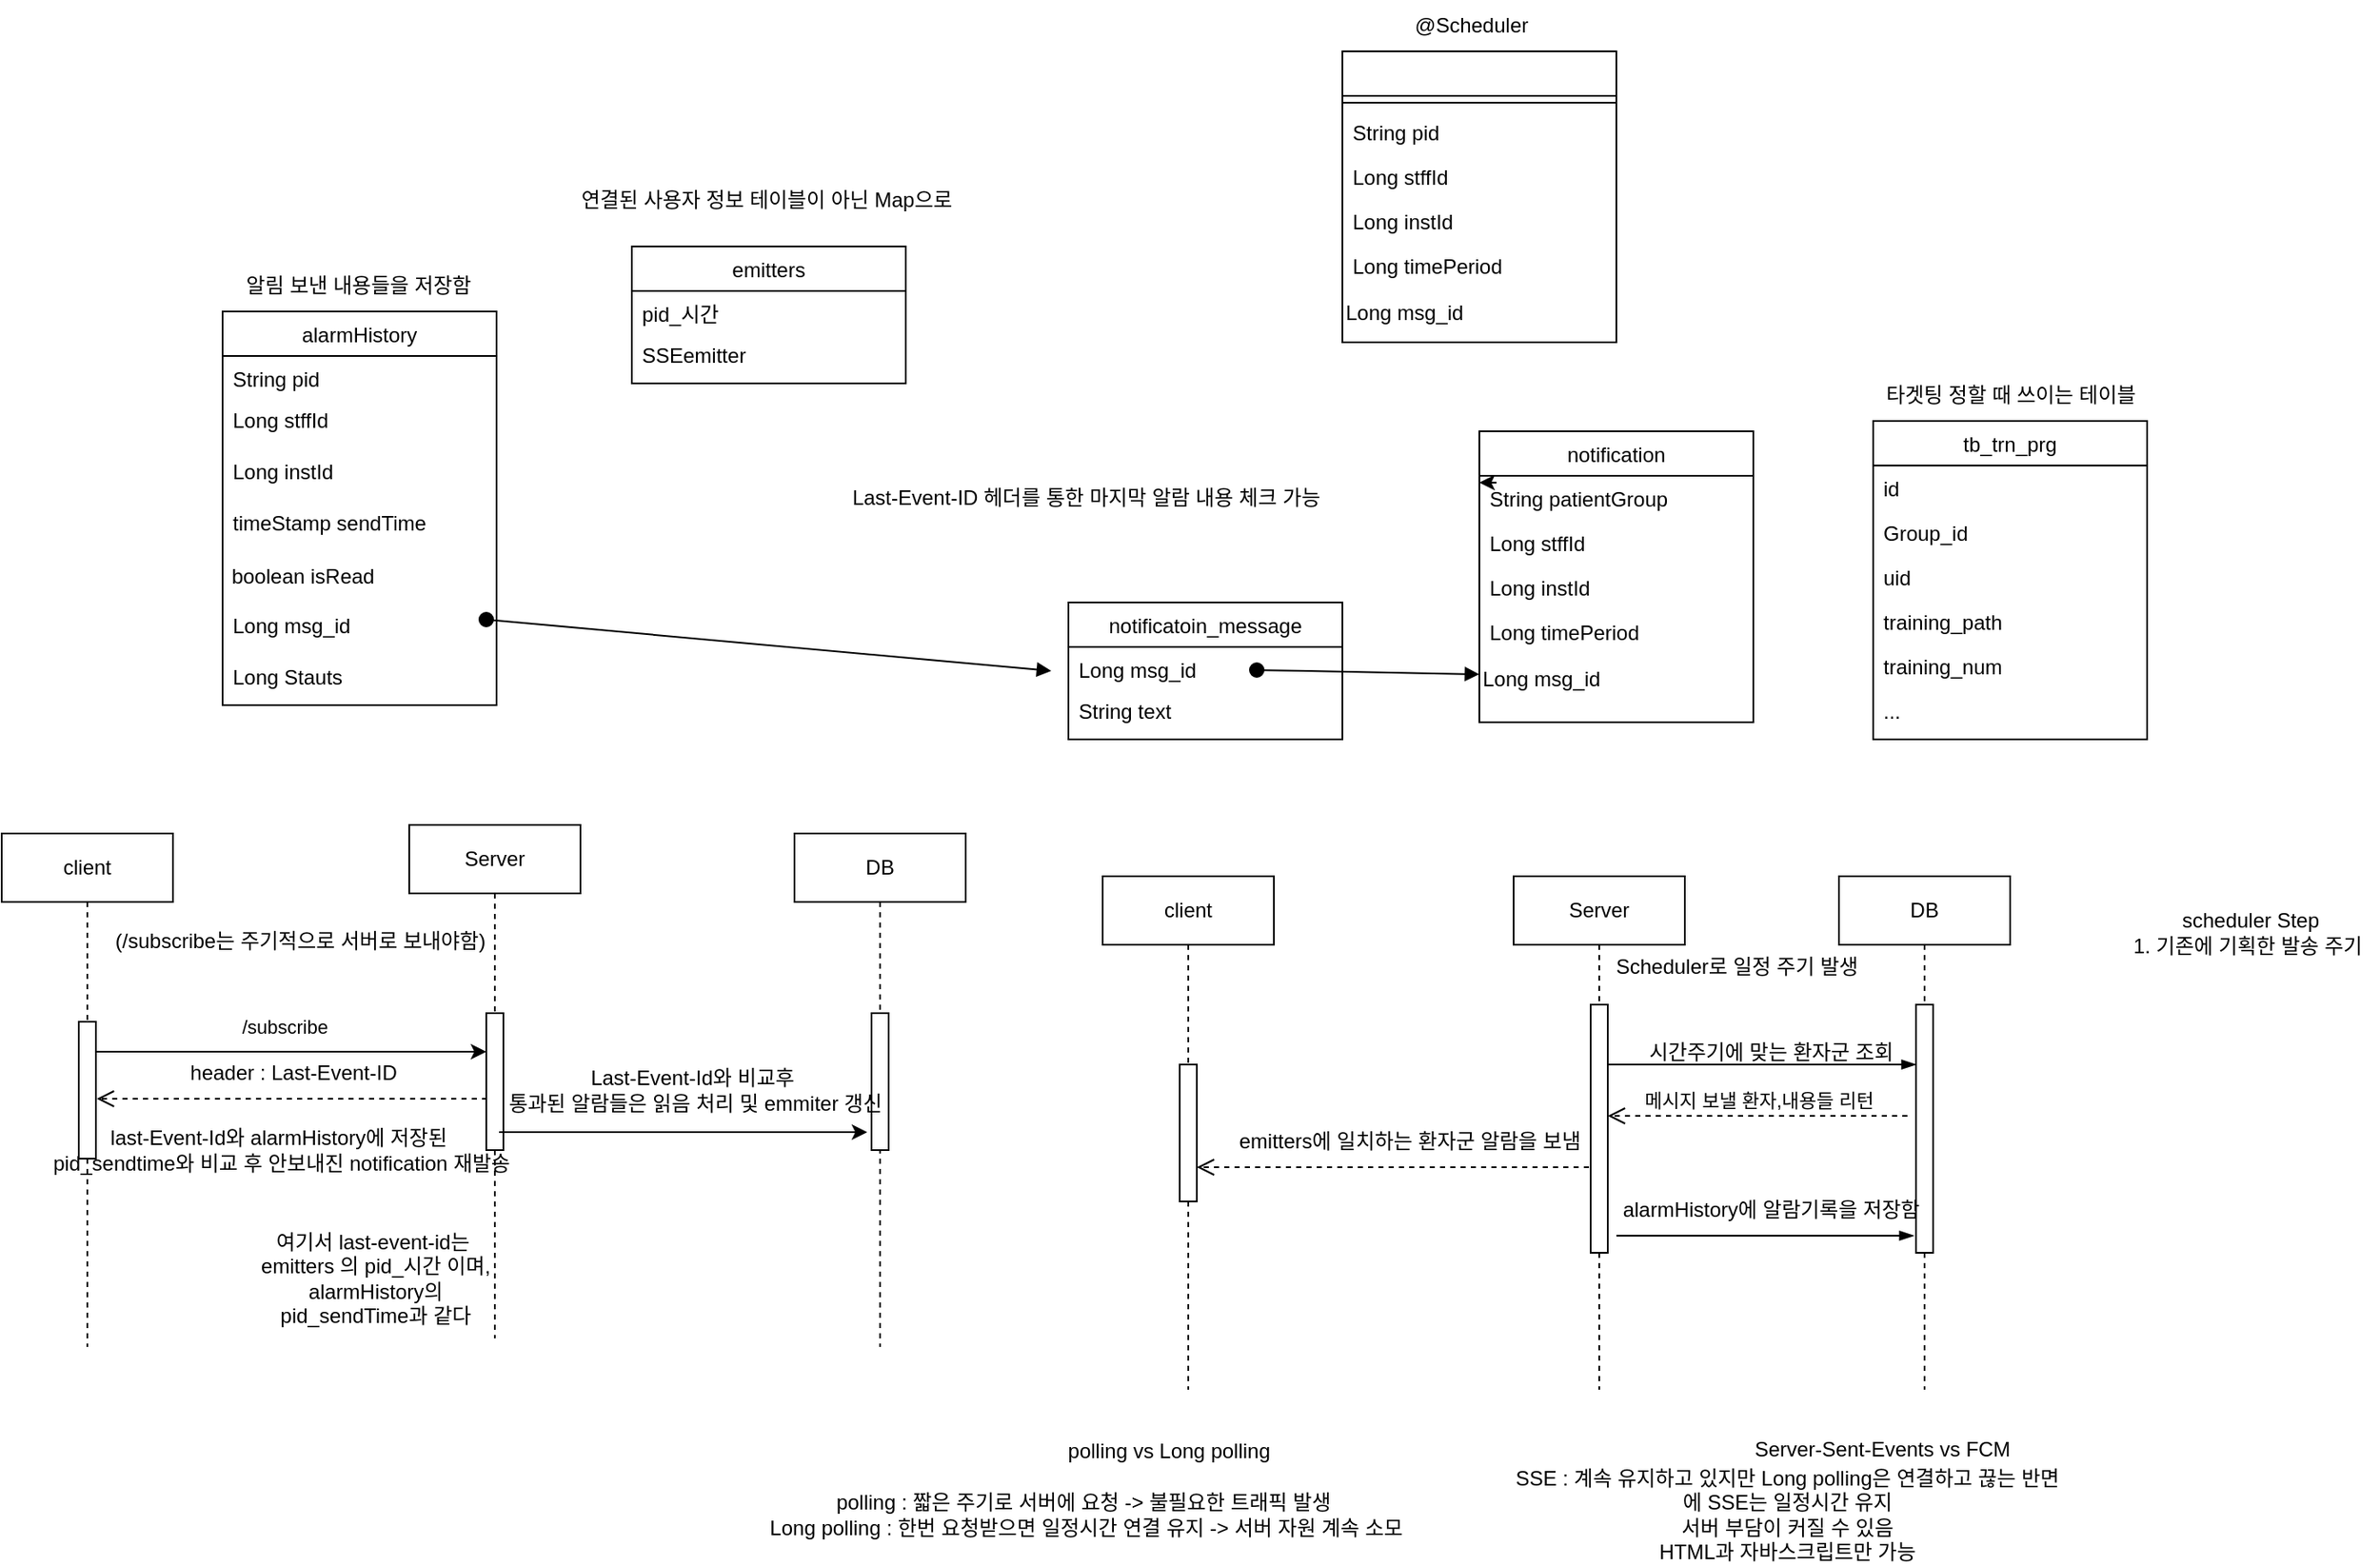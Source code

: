 <mxfile version="24.0.7" type="github">
  <diagram id="C5RBs43oDa-KdzZeNtuy" name="Page-1">
    <mxGraphModel dx="2568" dy="963" grid="1" gridSize="10" guides="1" tooltips="1" connect="1" arrows="1" fold="1" page="1" pageScale="1" pageWidth="827" pageHeight="1169" math="0" shadow="0">
      <root>
        <mxCell id="WIyWlLk6GJQsqaUBKTNV-0" />
        <mxCell id="WIyWlLk6GJQsqaUBKTNV-1" parent="WIyWlLk6GJQsqaUBKTNV-0" />
        <mxCell id="zkfFHV4jXpPFQw0GAbJ--6" value="notificatoin_message" style="swimlane;fontStyle=0;align=center;verticalAlign=top;childLayout=stackLayout;horizontal=1;startSize=26;horizontalStack=0;resizeParent=1;resizeLast=0;collapsible=1;marginBottom=0;rounded=0;shadow=0;strokeWidth=1;" parent="WIyWlLk6GJQsqaUBKTNV-1" vertex="1">
          <mxGeometry x="110" y="420" width="160" height="80" as="geometry">
            <mxRectangle x="130" y="380" width="160" height="26" as="alternateBounds" />
          </mxGeometry>
        </mxCell>
        <mxCell id="zkfFHV4jXpPFQw0GAbJ--7" value="Long msg_id" style="text;align=left;verticalAlign=top;spacingLeft=4;spacingRight=4;overflow=hidden;rotatable=0;points=[[0,0.5],[1,0.5]];portConstraint=eastwest;" parent="zkfFHV4jXpPFQw0GAbJ--6" vertex="1">
          <mxGeometry y="26" width="160" height="24" as="geometry" />
        </mxCell>
        <mxCell id="Y5CRtkHLUo_hxefOHsX1-55" value="" style="html=1;verticalAlign=bottom;startArrow=oval;startFill=1;endArrow=block;startSize=8;curved=0;rounded=0;entryX=0;entryY=0.4;entryDx=0;entryDy=0;entryPerimeter=0;" edge="1" parent="zkfFHV4jXpPFQw0GAbJ--6" target="Y5CRtkHLUo_hxefOHsX1-10">
          <mxGeometry width="60" relative="1" as="geometry">
            <mxPoint x="110" y="39.5" as="sourcePoint" />
            <mxPoint x="170" y="39.5" as="targetPoint" />
          </mxGeometry>
        </mxCell>
        <mxCell id="Y5CRtkHLUo_hxefOHsX1-9" value="String text " style="text;align=left;verticalAlign=top;spacingLeft=4;spacingRight=4;overflow=hidden;rotatable=0;points=[[0,0.5],[1,0.5]];portConstraint=eastwest;" vertex="1" parent="zkfFHV4jXpPFQw0GAbJ--6">
          <mxGeometry y="50" width="160" height="30" as="geometry" />
        </mxCell>
        <mxCell id="Y5CRtkHLUo_hxefOHsX1-41" style="edgeStyle=orthogonalEdgeStyle;rounded=0;orthogonalLoop=1;jettySize=auto;html=1;" edge="1" parent="WIyWlLk6GJQsqaUBKTNV-1">
          <mxGeometry relative="1" as="geometry">
            <mxPoint x="350" y="350" as="targetPoint" />
            <mxPoint x="360" y="350" as="sourcePoint" />
          </mxGeometry>
        </mxCell>
        <mxCell id="zkfFHV4jXpPFQw0GAbJ--13" value="notification" style="swimlane;fontStyle=0;align=center;verticalAlign=top;childLayout=stackLayout;horizontal=1;startSize=26;horizontalStack=0;resizeParent=1;resizeLast=0;collapsible=1;marginBottom=0;rounded=0;shadow=0;strokeWidth=1;" parent="WIyWlLk6GJQsqaUBKTNV-1" vertex="1">
          <mxGeometry x="350" y="320" width="160" height="170" as="geometry">
            <mxRectangle x="340" y="380" width="170" height="26" as="alternateBounds" />
          </mxGeometry>
        </mxCell>
        <mxCell id="Y5CRtkHLUo_hxefOHsX1-2" value="String patientGroup" style="text;align=left;verticalAlign=top;spacingLeft=4;spacingRight=4;overflow=hidden;rotatable=0;points=[[0,0.5],[1,0.5]];portConstraint=eastwest;" vertex="1" parent="zkfFHV4jXpPFQw0GAbJ--13">
          <mxGeometry y="26" width="160" height="26" as="geometry" />
        </mxCell>
        <mxCell id="Y5CRtkHLUo_hxefOHsX1-3" value="Long stffId" style="text;align=left;verticalAlign=top;spacingLeft=4;spacingRight=4;overflow=hidden;rotatable=0;points=[[0,0.5],[1,0.5]];portConstraint=eastwest;" vertex="1" parent="zkfFHV4jXpPFQw0GAbJ--13">
          <mxGeometry y="52" width="160" height="26" as="geometry" />
        </mxCell>
        <mxCell id="Y5CRtkHLUo_hxefOHsX1-4" value="Long instId" style="text;align=left;verticalAlign=top;spacingLeft=4;spacingRight=4;overflow=hidden;rotatable=0;points=[[0,0.5],[1,0.5]];portConstraint=eastwest;" vertex="1" parent="zkfFHV4jXpPFQw0GAbJ--13">
          <mxGeometry y="78" width="160" height="26" as="geometry" />
        </mxCell>
        <mxCell id="Y5CRtkHLUo_hxefOHsX1-5" value="Long timePeriod " style="text;align=left;verticalAlign=top;spacingLeft=4;spacingRight=4;overflow=hidden;rotatable=0;points=[[0,0.5],[1,0.5]];portConstraint=eastwest;" vertex="1" parent="zkfFHV4jXpPFQw0GAbJ--13">
          <mxGeometry y="104" width="160" height="26" as="geometry" />
        </mxCell>
        <mxCell id="Y5CRtkHLUo_hxefOHsX1-10" value="Long msg_id" style="text;html=1;align=left;verticalAlign=middle;resizable=0;points=[];autosize=1;strokeColor=none;fillColor=none;" vertex="1" parent="zkfFHV4jXpPFQw0GAbJ--13">
          <mxGeometry y="130" width="160" height="30" as="geometry" />
        </mxCell>
        <mxCell id="zkfFHV4jXpPFQw0GAbJ--17" value="tb_trn_prg" style="swimlane;fontStyle=0;align=center;verticalAlign=top;childLayout=stackLayout;horizontal=1;startSize=26;horizontalStack=0;resizeParent=1;resizeLast=0;collapsible=1;marginBottom=0;rounded=0;shadow=0;strokeWidth=1;" parent="WIyWlLk6GJQsqaUBKTNV-1" vertex="1">
          <mxGeometry x="580" y="314" width="160" height="186" as="geometry">
            <mxRectangle x="550" y="140" width="160" height="26" as="alternateBounds" />
          </mxGeometry>
        </mxCell>
        <mxCell id="zkfFHV4jXpPFQw0GAbJ--18" value="id" style="text;align=left;verticalAlign=top;spacingLeft=4;spacingRight=4;overflow=hidden;rotatable=0;points=[[0,0.5],[1,0.5]];portConstraint=eastwest;" parent="zkfFHV4jXpPFQw0GAbJ--17" vertex="1">
          <mxGeometry y="26" width="160" height="26" as="geometry" />
        </mxCell>
        <mxCell id="zkfFHV4jXpPFQw0GAbJ--19" value="Group_id" style="text;align=left;verticalAlign=top;spacingLeft=4;spacingRight=4;overflow=hidden;rotatable=0;points=[[0,0.5],[1,0.5]];portConstraint=eastwest;rounded=0;shadow=0;html=0;" parent="zkfFHV4jXpPFQw0GAbJ--17" vertex="1">
          <mxGeometry y="52" width="160" height="26" as="geometry" />
        </mxCell>
        <mxCell id="zkfFHV4jXpPFQw0GAbJ--20" value="uid" style="text;align=left;verticalAlign=top;spacingLeft=4;spacingRight=4;overflow=hidden;rotatable=0;points=[[0,0.5],[1,0.5]];portConstraint=eastwest;rounded=0;shadow=0;html=0;" parent="zkfFHV4jXpPFQw0GAbJ--17" vertex="1">
          <mxGeometry y="78" width="160" height="26" as="geometry" />
        </mxCell>
        <mxCell id="zkfFHV4jXpPFQw0GAbJ--21" value="training_path" style="text;align=left;verticalAlign=top;spacingLeft=4;spacingRight=4;overflow=hidden;rotatable=0;points=[[0,0.5],[1,0.5]];portConstraint=eastwest;rounded=0;shadow=0;html=0;" parent="zkfFHV4jXpPFQw0GAbJ--17" vertex="1">
          <mxGeometry y="104" width="160" height="26" as="geometry" />
        </mxCell>
        <mxCell id="zkfFHV4jXpPFQw0GAbJ--22" value="training_num" style="text;align=left;verticalAlign=top;spacingLeft=4;spacingRight=4;overflow=hidden;rotatable=0;points=[[0,0.5],[1,0.5]];portConstraint=eastwest;rounded=0;shadow=0;html=0;" parent="zkfFHV4jXpPFQw0GAbJ--17" vertex="1">
          <mxGeometry y="130" width="160" height="26" as="geometry" />
        </mxCell>
        <mxCell id="zkfFHV4jXpPFQw0GAbJ--24" value="..." style="text;align=left;verticalAlign=top;spacingLeft=4;spacingRight=4;overflow=hidden;rotatable=0;points=[[0,0.5],[1,0.5]];portConstraint=eastwest;" parent="zkfFHV4jXpPFQw0GAbJ--17" vertex="1">
          <mxGeometry y="156" width="160" height="26" as="geometry" />
        </mxCell>
        <mxCell id="Y5CRtkHLUo_hxefOHsX1-7" value="타겟팅 정할 때 쓰이는 테이블" style="text;html=1;align=center;verticalAlign=middle;resizable=0;points=[];autosize=1;strokeColor=none;fillColor=none;" vertex="1" parent="WIyWlLk6GJQsqaUBKTNV-1">
          <mxGeometry x="580" y="284" width="160" height="30" as="geometry" />
        </mxCell>
        <mxCell id="Y5CRtkHLUo_hxefOHsX1-8" value="@Scheduler" style="text;html=1;align=center;verticalAlign=middle;resizable=0;points=[];autosize=1;strokeColor=none;fillColor=none;" vertex="1" parent="WIyWlLk6GJQsqaUBKTNV-1">
          <mxGeometry x="300" y="68" width="90" height="30" as="geometry" />
        </mxCell>
        <mxCell id="Y5CRtkHLUo_hxefOHsX1-12" value="" style="swimlane;fontStyle=0;align=center;verticalAlign=top;childLayout=stackLayout;horizontal=1;startSize=26;horizontalStack=0;resizeParent=1;resizeLast=0;collapsible=1;marginBottom=0;rounded=0;shadow=0;strokeWidth=1;" vertex="1" parent="WIyWlLk6GJQsqaUBKTNV-1">
          <mxGeometry x="270" y="98" width="160" height="170" as="geometry">
            <mxRectangle x="340" y="380" width="170" height="26" as="alternateBounds" />
          </mxGeometry>
        </mxCell>
        <mxCell id="Y5CRtkHLUo_hxefOHsX1-13" value="" style="line;html=1;strokeWidth=1;align=left;verticalAlign=middle;spacingTop=-1;spacingLeft=3;spacingRight=3;rotatable=0;labelPosition=right;points=[];portConstraint=eastwest;" vertex="1" parent="Y5CRtkHLUo_hxefOHsX1-12">
          <mxGeometry y="26" width="160" height="8" as="geometry" />
        </mxCell>
        <mxCell id="Y5CRtkHLUo_hxefOHsX1-14" value="String pid" style="text;align=left;verticalAlign=top;spacingLeft=4;spacingRight=4;overflow=hidden;rotatable=0;points=[[0,0.5],[1,0.5]];portConstraint=eastwest;" vertex="1" parent="Y5CRtkHLUo_hxefOHsX1-12">
          <mxGeometry y="34" width="160" height="26" as="geometry" />
        </mxCell>
        <mxCell id="Y5CRtkHLUo_hxefOHsX1-15" value="Long stffId" style="text;align=left;verticalAlign=top;spacingLeft=4;spacingRight=4;overflow=hidden;rotatable=0;points=[[0,0.5],[1,0.5]];portConstraint=eastwest;" vertex="1" parent="Y5CRtkHLUo_hxefOHsX1-12">
          <mxGeometry y="60" width="160" height="26" as="geometry" />
        </mxCell>
        <mxCell id="Y5CRtkHLUo_hxefOHsX1-16" value="Long instId" style="text;align=left;verticalAlign=top;spacingLeft=4;spacingRight=4;overflow=hidden;rotatable=0;points=[[0,0.5],[1,0.5]];portConstraint=eastwest;" vertex="1" parent="Y5CRtkHLUo_hxefOHsX1-12">
          <mxGeometry y="86" width="160" height="26" as="geometry" />
        </mxCell>
        <mxCell id="Y5CRtkHLUo_hxefOHsX1-17" value="Long timePeriod " style="text;align=left;verticalAlign=top;spacingLeft=4;spacingRight=4;overflow=hidden;rotatable=0;points=[[0,0.5],[1,0.5]];portConstraint=eastwest;" vertex="1" parent="Y5CRtkHLUo_hxefOHsX1-12">
          <mxGeometry y="112" width="160" height="26" as="geometry" />
        </mxCell>
        <mxCell id="Y5CRtkHLUo_hxefOHsX1-18" value="Long msg_id" style="text;html=1;align=left;verticalAlign=middle;resizable=0;points=[];autosize=1;strokeColor=none;fillColor=none;" vertex="1" parent="Y5CRtkHLUo_hxefOHsX1-12">
          <mxGeometry y="138" width="160" height="30" as="geometry" />
        </mxCell>
        <mxCell id="Y5CRtkHLUo_hxefOHsX1-20" value="Server" style="shape=umlLifeline;whiteSpace=wrap;html=1;container=1;dropTarget=0;collapsible=0;recursiveResize=0;outlineConnect=0;portConstraint=eastwest;newEdgeStyle={&quot;curved&quot;:0,&quot;rounded&quot;:0};points=[[0,0,0,0,5],[0,1,0,0,-5],[1,0,0,0,5],[1,1,0,0,-5]];perimeter=rectanglePerimeter;targetShapes=umlLifeline;participant=label;" vertex="1" parent="WIyWlLk6GJQsqaUBKTNV-1">
          <mxGeometry x="370" y="580" width="100" height="300" as="geometry" />
        </mxCell>
        <mxCell id="Y5CRtkHLUo_hxefOHsX1-22" value="" style="html=1;points=[[0,0,0,0,5],[0,1,0,0,-5],[1,0,0,0,5],[1,1,0,0,-5]];perimeter=orthogonalPerimeter;outlineConnect=0;targetShapes=umlLifeline;portConstraint=eastwest;newEdgeStyle={&quot;curved&quot;:0,&quot;rounded&quot;:0};" vertex="1" parent="Y5CRtkHLUo_hxefOHsX1-20">
          <mxGeometry x="45" y="75" width="10" height="145" as="geometry" />
        </mxCell>
        <mxCell id="Y5CRtkHLUo_hxefOHsX1-21" value="client" style="shape=umlLifeline;whiteSpace=wrap;html=1;container=1;dropTarget=0;collapsible=0;recursiveResize=0;outlineConnect=0;portConstraint=eastwest;newEdgeStyle={&quot;curved&quot;:0,&quot;rounded&quot;:0};points=[[0,0,0,0,5],[0,1,0,0,-5],[1,0,0,0,5],[1,1,0,0,-5]];perimeter=rectanglePerimeter;targetShapes=umlLifeline;participant=label;" vertex="1" parent="WIyWlLk6GJQsqaUBKTNV-1">
          <mxGeometry x="130" y="580" width="100" height="300" as="geometry" />
        </mxCell>
        <mxCell id="Y5CRtkHLUo_hxefOHsX1-33" value="" style="html=1;points=[[0,0,0,0,5],[0,1,0,0,-5],[1,0,0,0,5],[1,1,0,0,-5]];perimeter=orthogonalPerimeter;outlineConnect=0;targetShapes=umlLifeline;portConstraint=eastwest;newEdgeStyle={&quot;curved&quot;:0,&quot;rounded&quot;:0};" vertex="1" parent="Y5CRtkHLUo_hxefOHsX1-21">
          <mxGeometry x="45" y="110" width="10" height="80" as="geometry" />
        </mxCell>
        <mxCell id="Y5CRtkHLUo_hxefOHsX1-23" value="DB" style="shape=umlLifeline;whiteSpace=wrap;html=1;container=1;dropTarget=0;collapsible=0;recursiveResize=0;outlineConnect=0;portConstraint=eastwest;newEdgeStyle={&quot;curved&quot;:0,&quot;rounded&quot;:0};points=[[0,0,0,0,5],[0,1,0,0,-5],[1,0,0,0,5],[1,1,0,0,-5]];perimeter=rectanglePerimeter;targetShapes=umlLifeline;participant=label;" vertex="1" parent="WIyWlLk6GJQsqaUBKTNV-1">
          <mxGeometry x="560" y="580" width="100" height="300" as="geometry" />
        </mxCell>
        <mxCell id="Y5CRtkHLUo_hxefOHsX1-24" value="" style="html=1;points=[[0,0,0,0,5],[0,1,0,0,-5],[1,0,0,0,5],[1,1,0,0,-5]];perimeter=orthogonalPerimeter;outlineConnect=0;targetShapes=umlLifeline;portConstraint=eastwest;newEdgeStyle={&quot;curved&quot;:0,&quot;rounded&quot;:0};" vertex="1" parent="Y5CRtkHLUo_hxefOHsX1-23">
          <mxGeometry x="45" y="75" width="10" height="145" as="geometry" />
        </mxCell>
        <mxCell id="Y5CRtkHLUo_hxefOHsX1-25" value="" style="edgeStyle=elbowEdgeStyle;fontSize=12;html=1;endArrow=blockThin;endFill=1;rounded=0;elbow=vertical;" edge="1" parent="WIyWlLk6GJQsqaUBKTNV-1" source="Y5CRtkHLUo_hxefOHsX1-22" target="Y5CRtkHLUo_hxefOHsX1-24">
          <mxGeometry width="160" relative="1" as="geometry">
            <mxPoint x="430" y="690" as="sourcePoint" />
            <mxPoint x="605" y="715" as="targetPoint" />
            <Array as="points">
              <mxPoint x="560" y="690" />
            </Array>
          </mxGeometry>
        </mxCell>
        <mxCell id="Y5CRtkHLUo_hxefOHsX1-30" value="시간주기에 맞는 환자군 조회" style="text;html=1;align=center;verticalAlign=middle;resizable=0;points=[];autosize=1;strokeColor=none;fillColor=none;" vertex="1" parent="WIyWlLk6GJQsqaUBKTNV-1">
          <mxGeometry x="440" y="668" width="160" height="30" as="geometry" />
        </mxCell>
        <mxCell id="Y5CRtkHLUo_hxefOHsX1-31" value="메시지 보낼 환자,내용들 리턴" style="html=1;verticalAlign=bottom;endArrow=open;dashed=1;endSize=8;curved=0;rounded=0;" edge="1" parent="WIyWlLk6GJQsqaUBKTNV-1" target="Y5CRtkHLUo_hxefOHsX1-22">
          <mxGeometry relative="1" as="geometry">
            <mxPoint x="600" y="720" as="sourcePoint" />
            <mxPoint x="520" y="720" as="targetPoint" />
          </mxGeometry>
        </mxCell>
        <mxCell id="Y5CRtkHLUo_hxefOHsX1-32" value="" style="html=1;verticalAlign=bottom;endArrow=open;dashed=1;endSize=8;curved=0;rounded=0;" edge="1" parent="WIyWlLk6GJQsqaUBKTNV-1" target="Y5CRtkHLUo_hxefOHsX1-33">
          <mxGeometry relative="1" as="geometry">
            <mxPoint x="414" y="750" as="sourcePoint" />
            <mxPoint x="334" y="750" as="targetPoint" />
          </mxGeometry>
        </mxCell>
        <mxCell id="Y5CRtkHLUo_hxefOHsX1-34" value="emitters에 일치하는 환자군 알람을 보냄" style="text;html=1;align=center;verticalAlign=middle;resizable=0;points=[];autosize=1;strokeColor=none;fillColor=none;" vertex="1" parent="WIyWlLk6GJQsqaUBKTNV-1">
          <mxGeometry x="204" y="720" width="210" height="30" as="geometry" />
        </mxCell>
        <mxCell id="Y5CRtkHLUo_hxefOHsX1-35" value="Server-Sent-Events vs FCM" style="text;html=1;align=center;verticalAlign=middle;resizable=0;points=[];autosize=1;strokeColor=none;fillColor=none;" vertex="1" parent="WIyWlLk6GJQsqaUBKTNV-1">
          <mxGeometry x="500" y="900" width="170" height="30" as="geometry" />
        </mxCell>
        <mxCell id="Y5CRtkHLUo_hxefOHsX1-36" value="SSE : 계속 유지하고 있지만 Long polling은 연결하고 끊는 반면에 SSE는 일정시간 유지&lt;div&gt;서버 부담이 커질 수 있음&lt;/div&gt;&lt;div&gt;HTML과 자바스크립트만 가능&lt;/div&gt;" style="text;html=1;align=center;verticalAlign=middle;whiteSpace=wrap;rounded=0;" vertex="1" parent="WIyWlLk6GJQsqaUBKTNV-1">
          <mxGeometry x="370" y="933" width="320" height="40" as="geometry" />
        </mxCell>
        <mxCell id="Y5CRtkHLUo_hxefOHsX1-37" value="polling vs Long polling&amp;nbsp;&lt;div&gt;&lt;br&gt;&lt;/div&gt;" style="text;html=1;align=center;verticalAlign=middle;resizable=0;points=[];autosize=1;strokeColor=none;fillColor=none;" vertex="1" parent="WIyWlLk6GJQsqaUBKTNV-1">
          <mxGeometry x="100" y="903" width="140" height="40" as="geometry" />
        </mxCell>
        <mxCell id="Y5CRtkHLUo_hxefOHsX1-38" value="polling : 짧은 주기로 서버에 요청 -&amp;gt; 불필요한 트래픽 발생&amp;nbsp;&lt;div&gt;Long polling : 한번 요청받으면 일정시간 연결 유지 -&amp;gt; 서버 자원 계속 소모&lt;/div&gt;" style="text;html=1;align=center;verticalAlign=middle;resizable=0;points=[];autosize=1;strokeColor=none;fillColor=none;" vertex="1" parent="WIyWlLk6GJQsqaUBKTNV-1">
          <mxGeometry x="-70" y="933" width="380" height="40" as="geometry" />
        </mxCell>
        <mxCell id="Y5CRtkHLUo_hxefOHsX1-39" value="Scheduler로 일정 주기 발생" style="text;html=1;align=center;verticalAlign=middle;resizable=0;points=[];autosize=1;strokeColor=none;fillColor=none;" vertex="1" parent="WIyWlLk6GJQsqaUBKTNV-1">
          <mxGeometry x="420" y="618" width="160" height="30" as="geometry" />
        </mxCell>
        <mxCell id="Y5CRtkHLUo_hxefOHsX1-42" value="emitters" style="swimlane;fontStyle=0;align=center;verticalAlign=top;childLayout=stackLayout;horizontal=1;startSize=26;horizontalStack=0;resizeParent=1;resizeLast=0;collapsible=1;marginBottom=0;rounded=0;shadow=0;strokeWidth=1;" vertex="1" parent="WIyWlLk6GJQsqaUBKTNV-1">
          <mxGeometry x="-145" y="212" width="160" height="80" as="geometry">
            <mxRectangle x="130" y="380" width="160" height="26" as="alternateBounds" />
          </mxGeometry>
        </mxCell>
        <mxCell id="Y5CRtkHLUo_hxefOHsX1-43" value="pid_시간" style="text;align=left;verticalAlign=top;spacingLeft=4;spacingRight=4;overflow=hidden;rotatable=0;points=[[0,0.5],[1,0.5]];portConstraint=eastwest;" vertex="1" parent="Y5CRtkHLUo_hxefOHsX1-42">
          <mxGeometry y="26" width="160" height="24" as="geometry" />
        </mxCell>
        <mxCell id="Y5CRtkHLUo_hxefOHsX1-44" value="SSEemitter" style="text;align=left;verticalAlign=top;spacingLeft=4;spacingRight=4;overflow=hidden;rotatable=0;points=[[0,0.5],[1,0.5]];portConstraint=eastwest;" vertex="1" parent="Y5CRtkHLUo_hxefOHsX1-42">
          <mxGeometry y="50" width="160" height="30" as="geometry" />
        </mxCell>
        <mxCell id="Y5CRtkHLUo_hxefOHsX1-48" value="연결된 사용자 정보 테이블이 아닌 Map으로&amp;nbsp;" style="text;html=1;align=center;verticalAlign=middle;resizable=0;points=[];autosize=1;strokeColor=none;fillColor=none;" vertex="1" parent="WIyWlLk6GJQsqaUBKTNV-1">
          <mxGeometry x="-180" y="170" width="230" height="30" as="geometry" />
        </mxCell>
        <mxCell id="Y5CRtkHLUo_hxefOHsX1-49" value="알림 보낸 내용들을 저장함" style="text;html=1;align=center;verticalAlign=middle;resizable=0;points=[];autosize=1;strokeColor=none;fillColor=none;" vertex="1" parent="WIyWlLk6GJQsqaUBKTNV-1">
          <mxGeometry x="-380" y="220" width="150" height="30" as="geometry" />
        </mxCell>
        <mxCell id="Y5CRtkHLUo_hxefOHsX1-52" value="scheduler Step&lt;div&gt;1. 기존에 기획한 발송 주기&amp;nbsp;&lt;/div&gt;" style="text;html=1;align=center;verticalAlign=middle;resizable=0;points=[];autosize=1;strokeColor=none;fillColor=none;" vertex="1" parent="WIyWlLk6GJQsqaUBKTNV-1">
          <mxGeometry x="725" y="593" width="150" height="40" as="geometry" />
        </mxCell>
        <mxCell id="Y5CRtkHLUo_hxefOHsX1-53" value="alarmHistory에 알람기록을 저장함" style="text;html=1;align=center;verticalAlign=middle;resizable=0;points=[];autosize=1;strokeColor=none;fillColor=none;" vertex="1" parent="WIyWlLk6GJQsqaUBKTNV-1">
          <mxGeometry x="425" y="760" width="190" height="30" as="geometry" />
        </mxCell>
        <mxCell id="Y5CRtkHLUo_hxefOHsX1-54" value="Last-Event-ID 헤더를 통한 마지막 알람 내용 체크 가능" style="text;html=1;align=center;verticalAlign=middle;resizable=0;points=[];autosize=1;strokeColor=none;fillColor=none;" vertex="1" parent="WIyWlLk6GJQsqaUBKTNV-1">
          <mxGeometry x="-25" y="344" width="290" height="30" as="geometry" />
        </mxCell>
        <mxCell id="Y5CRtkHLUo_hxefOHsX1-78" value="client" style="shape=umlLifeline;whiteSpace=wrap;html=1;container=1;dropTarget=0;collapsible=0;recursiveResize=0;outlineConnect=0;portConstraint=eastwest;newEdgeStyle={&quot;curved&quot;:0,&quot;rounded&quot;:0};points=[[0,0,0,0,5],[0,1,0,0,-5],[1,0,0,0,5],[1,1,0,0,-5]];perimeter=rectanglePerimeter;targetShapes=umlLifeline;participant=label;" vertex="1" parent="WIyWlLk6GJQsqaUBKTNV-1">
          <mxGeometry x="-513" y="555" width="100" height="300" as="geometry" />
        </mxCell>
        <mxCell id="Y5CRtkHLUo_hxefOHsX1-79" value="" style="html=1;points=[[0,0,0,0,5],[0,1,0,0,-5],[1,0,0,0,5],[1,1,0,0,-5]];perimeter=orthogonalPerimeter;outlineConnect=0;targetShapes=umlLifeline;portConstraint=eastwest;newEdgeStyle={&quot;curved&quot;:0,&quot;rounded&quot;:0};" vertex="1" parent="Y5CRtkHLUo_hxefOHsX1-78">
          <mxGeometry x="45" y="110" width="10" height="80" as="geometry" />
        </mxCell>
        <mxCell id="Y5CRtkHLUo_hxefOHsX1-80" value="Server" style="shape=umlLifeline;whiteSpace=wrap;html=1;container=1;dropTarget=0;collapsible=0;recursiveResize=0;outlineConnect=0;portConstraint=eastwest;newEdgeStyle={&quot;curved&quot;:0,&quot;rounded&quot;:0};points=[[0,0,0,0,5],[0,1,0,0,-5],[1,0,0,0,5],[1,1,0,0,-5]];perimeter=rectanglePerimeter;targetShapes=umlLifeline;participant=label;" vertex="1" parent="WIyWlLk6GJQsqaUBKTNV-1">
          <mxGeometry x="-275" y="550" width="100" height="300" as="geometry" />
        </mxCell>
        <mxCell id="Y5CRtkHLUo_hxefOHsX1-81" value="" style="html=1;points=[[0,0,0,0,5],[0,1,0,0,-5],[1,0,0,0,5],[1,1,0,0,-5]];perimeter=orthogonalPerimeter;outlineConnect=0;targetShapes=umlLifeline;portConstraint=eastwest;newEdgeStyle={&quot;curved&quot;:0,&quot;rounded&quot;:0};" vertex="1" parent="Y5CRtkHLUo_hxefOHsX1-80">
          <mxGeometry x="45" y="110" width="10" height="80" as="geometry" />
        </mxCell>
        <mxCell id="Y5CRtkHLUo_hxefOHsX1-82" value="DB" style="shape=umlLifeline;whiteSpace=wrap;html=1;container=1;dropTarget=0;collapsible=0;recursiveResize=0;outlineConnect=0;portConstraint=eastwest;newEdgeStyle={&quot;curved&quot;:0,&quot;rounded&quot;:0};points=[[0,0,0,0,5],[0,1,0,0,-5],[1,0,0,0,5],[1,1,0,0,-5]];perimeter=rectanglePerimeter;targetShapes=umlLifeline;participant=label;" vertex="1" parent="WIyWlLk6GJQsqaUBKTNV-1">
          <mxGeometry x="-50" y="555" width="100" height="300" as="geometry" />
        </mxCell>
        <mxCell id="Y5CRtkHLUo_hxefOHsX1-83" value="" style="html=1;points=[[0,0,0,0,5],[0,1,0,0,-5],[1,0,0,0,5],[1,1,0,0,-5]];perimeter=orthogonalPerimeter;outlineConnect=0;targetShapes=umlLifeline;portConstraint=eastwest;newEdgeStyle={&quot;curved&quot;:0,&quot;rounded&quot;:0};" vertex="1" parent="Y5CRtkHLUo_hxefOHsX1-82">
          <mxGeometry x="45" y="105" width="10" height="80" as="geometry" />
        </mxCell>
        <mxCell id="Y5CRtkHLUo_hxefOHsX1-84" style="edgeStyle=orthogonalEdgeStyle;rounded=0;orthogonalLoop=1;jettySize=auto;html=1;curved=0;" edge="1" parent="WIyWlLk6GJQsqaUBKTNV-1" source="Y5CRtkHLUo_hxefOHsX1-79">
          <mxGeometry relative="1" as="geometry">
            <mxPoint x="-408" y="682.5" as="sourcePoint" />
            <mxPoint x="-230" y="682.5" as="targetPoint" />
            <Array as="points">
              <mxPoint x="-344" y="683" />
            </Array>
          </mxGeometry>
        </mxCell>
        <mxCell id="Y5CRtkHLUo_hxefOHsX1-85" value="/subscribe" style="edgeLabel;html=1;align=center;verticalAlign=middle;resizable=0;points=[];" vertex="1" connectable="0" parent="Y5CRtkHLUo_hxefOHsX1-84">
          <mxGeometry x="-0.152" y="-2" relative="1" as="geometry">
            <mxPoint x="13" y="-17" as="offset" />
          </mxGeometry>
        </mxCell>
        <mxCell id="Y5CRtkHLUo_hxefOHsX1-86" value="header : Last-Event-ID" style="text;html=1;align=center;verticalAlign=middle;resizable=0;points=[];autosize=1;strokeColor=none;fillColor=none;" vertex="1" parent="WIyWlLk6GJQsqaUBKTNV-1">
          <mxGeometry x="-413.5" y="680" width="140" height="30" as="geometry" />
        </mxCell>
        <mxCell id="Y5CRtkHLUo_hxefOHsX1-87" value="last-Event-Id와 alarmHistory에 저장된&amp;nbsp;&lt;div&gt;pid_sendtime와 비교 후 안보내진 notification 재발송&lt;/div&gt;" style="text;html=1;align=center;verticalAlign=middle;resizable=0;points=[];autosize=1;strokeColor=none;fillColor=none;" vertex="1" parent="WIyWlLk6GJQsqaUBKTNV-1">
          <mxGeometry x="-490" y="720" width="280" height="40" as="geometry" />
        </mxCell>
        <mxCell id="Y5CRtkHLUo_hxefOHsX1-88" value="" style="endArrow=classic;html=1;rounded=0;" edge="1" parent="WIyWlLk6GJQsqaUBKTNV-1">
          <mxGeometry width="50" height="50" relative="1" as="geometry">
            <mxPoint x="-222.5" y="729.5" as="sourcePoint" />
            <mxPoint x="-7.5" y="729.5" as="targetPoint" />
            <Array as="points">
              <mxPoint x="-142.5" y="729.5" />
            </Array>
          </mxGeometry>
        </mxCell>
        <mxCell id="Y5CRtkHLUo_hxefOHsX1-90" value="" style="html=1;verticalAlign=bottom;endArrow=open;dashed=1;endSize=8;curved=0;rounded=0;" edge="1" parent="WIyWlLk6GJQsqaUBKTNV-1">
          <mxGeometry relative="1" as="geometry">
            <mxPoint x="-229.5" y="710" as="sourcePoint" />
            <mxPoint x="-457.5" y="710" as="targetPoint" />
          </mxGeometry>
        </mxCell>
        <mxCell id="Y5CRtkHLUo_hxefOHsX1-94" value="alarmHistory" style="swimlane;fontStyle=0;align=center;verticalAlign=top;childLayout=stackLayout;horizontal=1;startSize=26;horizontalStack=0;resizeParent=1;resizeLast=0;collapsible=1;marginBottom=0;rounded=0;shadow=0;strokeWidth=1;" vertex="1" parent="WIyWlLk6GJQsqaUBKTNV-1">
          <mxGeometry x="-384" y="250" width="160" height="230" as="geometry">
            <mxRectangle x="130" y="380" width="160" height="26" as="alternateBounds" />
          </mxGeometry>
        </mxCell>
        <mxCell id="Y5CRtkHLUo_hxefOHsX1-95" value="String pid" style="text;align=left;verticalAlign=top;spacingLeft=4;spacingRight=4;overflow=hidden;rotatable=0;points=[[0,0.5],[1,0.5]];portConstraint=eastwest;" vertex="1" parent="Y5CRtkHLUo_hxefOHsX1-94">
          <mxGeometry y="26" width="160" height="24" as="geometry" />
        </mxCell>
        <mxCell id="Y5CRtkHLUo_hxefOHsX1-96" value="Long stffId" style="text;align=left;verticalAlign=top;spacingLeft=4;spacingRight=4;overflow=hidden;rotatable=0;points=[[0,0.5],[1,0.5]];portConstraint=eastwest;" vertex="1" parent="Y5CRtkHLUo_hxefOHsX1-94">
          <mxGeometry y="50" width="160" height="30" as="geometry" />
        </mxCell>
        <mxCell id="Y5CRtkHLUo_hxefOHsX1-97" value="Long instId" style="text;align=left;verticalAlign=top;spacingLeft=4;spacingRight=4;overflow=hidden;rotatable=0;points=[[0,0.5],[1,0.5]];portConstraint=eastwest;" vertex="1" parent="Y5CRtkHLUo_hxefOHsX1-94">
          <mxGeometry y="80" width="160" height="30" as="geometry" />
        </mxCell>
        <mxCell id="Y5CRtkHLUo_hxefOHsX1-98" value="timeStamp sendTime" style="text;align=left;verticalAlign=top;spacingLeft=4;spacingRight=4;overflow=hidden;rotatable=0;points=[[0,0.5],[1,0.5]];portConstraint=eastwest;" vertex="1" parent="Y5CRtkHLUo_hxefOHsX1-94">
          <mxGeometry y="110" width="160" height="30" as="geometry" />
        </mxCell>
        <mxCell id="Y5CRtkHLUo_hxefOHsX1-100" value="&amp;nbsp;boolean isRead" style="text;html=1;align=left;verticalAlign=middle;resizable=0;points=[];autosize=1;strokeColor=none;fillColor=none;" vertex="1" parent="Y5CRtkHLUo_hxefOHsX1-94">
          <mxGeometry y="140" width="160" height="30" as="geometry" />
        </mxCell>
        <mxCell id="Y5CRtkHLUo_hxefOHsX1-101" value="Long msg_id" style="text;align=left;verticalAlign=top;spacingLeft=4;spacingRight=4;overflow=hidden;rotatable=0;points=[[0,0.5],[1,0.5]];portConstraint=eastwest;" vertex="1" parent="Y5CRtkHLUo_hxefOHsX1-94">
          <mxGeometry y="170" width="160" height="30" as="geometry" />
        </mxCell>
        <mxCell id="Y5CRtkHLUo_hxefOHsX1-109" value="Long Stauts " style="text;align=left;verticalAlign=top;spacingLeft=4;spacingRight=4;overflow=hidden;rotatable=0;points=[[0,0.5],[1,0.5]];portConstraint=eastwest;" vertex="1" parent="Y5CRtkHLUo_hxefOHsX1-94">
          <mxGeometry y="200" width="160" height="30" as="geometry" />
        </mxCell>
        <mxCell id="Y5CRtkHLUo_hxefOHsX1-102" value="Last-Event-Id와 비교후&lt;div&gt;&amp;nbsp;통과된 알람들은 읽음 처리 및 emmiter 갱신&lt;/div&gt;" style="text;html=1;align=center;verticalAlign=middle;resizable=0;points=[];autosize=1;strokeColor=none;fillColor=none;" vertex="1" parent="WIyWlLk6GJQsqaUBKTNV-1">
          <mxGeometry x="-230" y="685" width="240" height="40" as="geometry" />
        </mxCell>
        <mxCell id="Y5CRtkHLUo_hxefOHsX1-104" value="" style="edgeStyle=elbowEdgeStyle;fontSize=12;html=1;endArrow=blockThin;endFill=1;rounded=0;exitX=-0.014;exitY=0.9;exitDx=0;exitDy=0;exitPerimeter=0;" edge="1" parent="WIyWlLk6GJQsqaUBKTNV-1">
          <mxGeometry width="160" relative="1" as="geometry">
            <mxPoint x="430" y="790" as="sourcePoint" />
            <mxPoint x="603.77" y="790" as="targetPoint" />
            <Array as="points">
              <mxPoint x="543.77" y="773" />
              <mxPoint x="518.77" y="783" />
            </Array>
          </mxGeometry>
        </mxCell>
        <mxCell id="Y5CRtkHLUo_hxefOHsX1-106" value="여기서 last-event-id는&amp;nbsp;&lt;div&gt;emitters 의 pid_시간 이며,&lt;/div&gt;&lt;div&gt;alarmHistory의&lt;/div&gt;&lt;div&gt;pid_sendTime과 같다&lt;/div&gt;" style="text;html=1;align=center;verticalAlign=middle;resizable=0;points=[];autosize=1;strokeColor=none;fillColor=none;" vertex="1" parent="WIyWlLk6GJQsqaUBKTNV-1">
          <mxGeometry x="-370" y="780" width="150" height="70" as="geometry" />
        </mxCell>
        <mxCell id="Y5CRtkHLUo_hxefOHsX1-108" value="(/subscribe는 주기적으로 서버로 보내야함)" style="text;html=1;align=center;verticalAlign=middle;resizable=0;points=[];autosize=1;strokeColor=none;fillColor=none;" vertex="1" parent="WIyWlLk6GJQsqaUBKTNV-1">
          <mxGeometry x="-454" y="603" width="230" height="30" as="geometry" />
        </mxCell>
        <mxCell id="Y5CRtkHLUo_hxefOHsX1-110" value="" style="html=1;verticalAlign=bottom;startArrow=oval;startFill=1;endArrow=block;startSize=8;curved=0;rounded=0;" edge="1" parent="WIyWlLk6GJQsqaUBKTNV-1">
          <mxGeometry width="60" relative="1" as="geometry">
            <mxPoint x="-230" y="430" as="sourcePoint" />
            <mxPoint x="100" y="460" as="targetPoint" />
          </mxGeometry>
        </mxCell>
      </root>
    </mxGraphModel>
  </diagram>
</mxfile>
